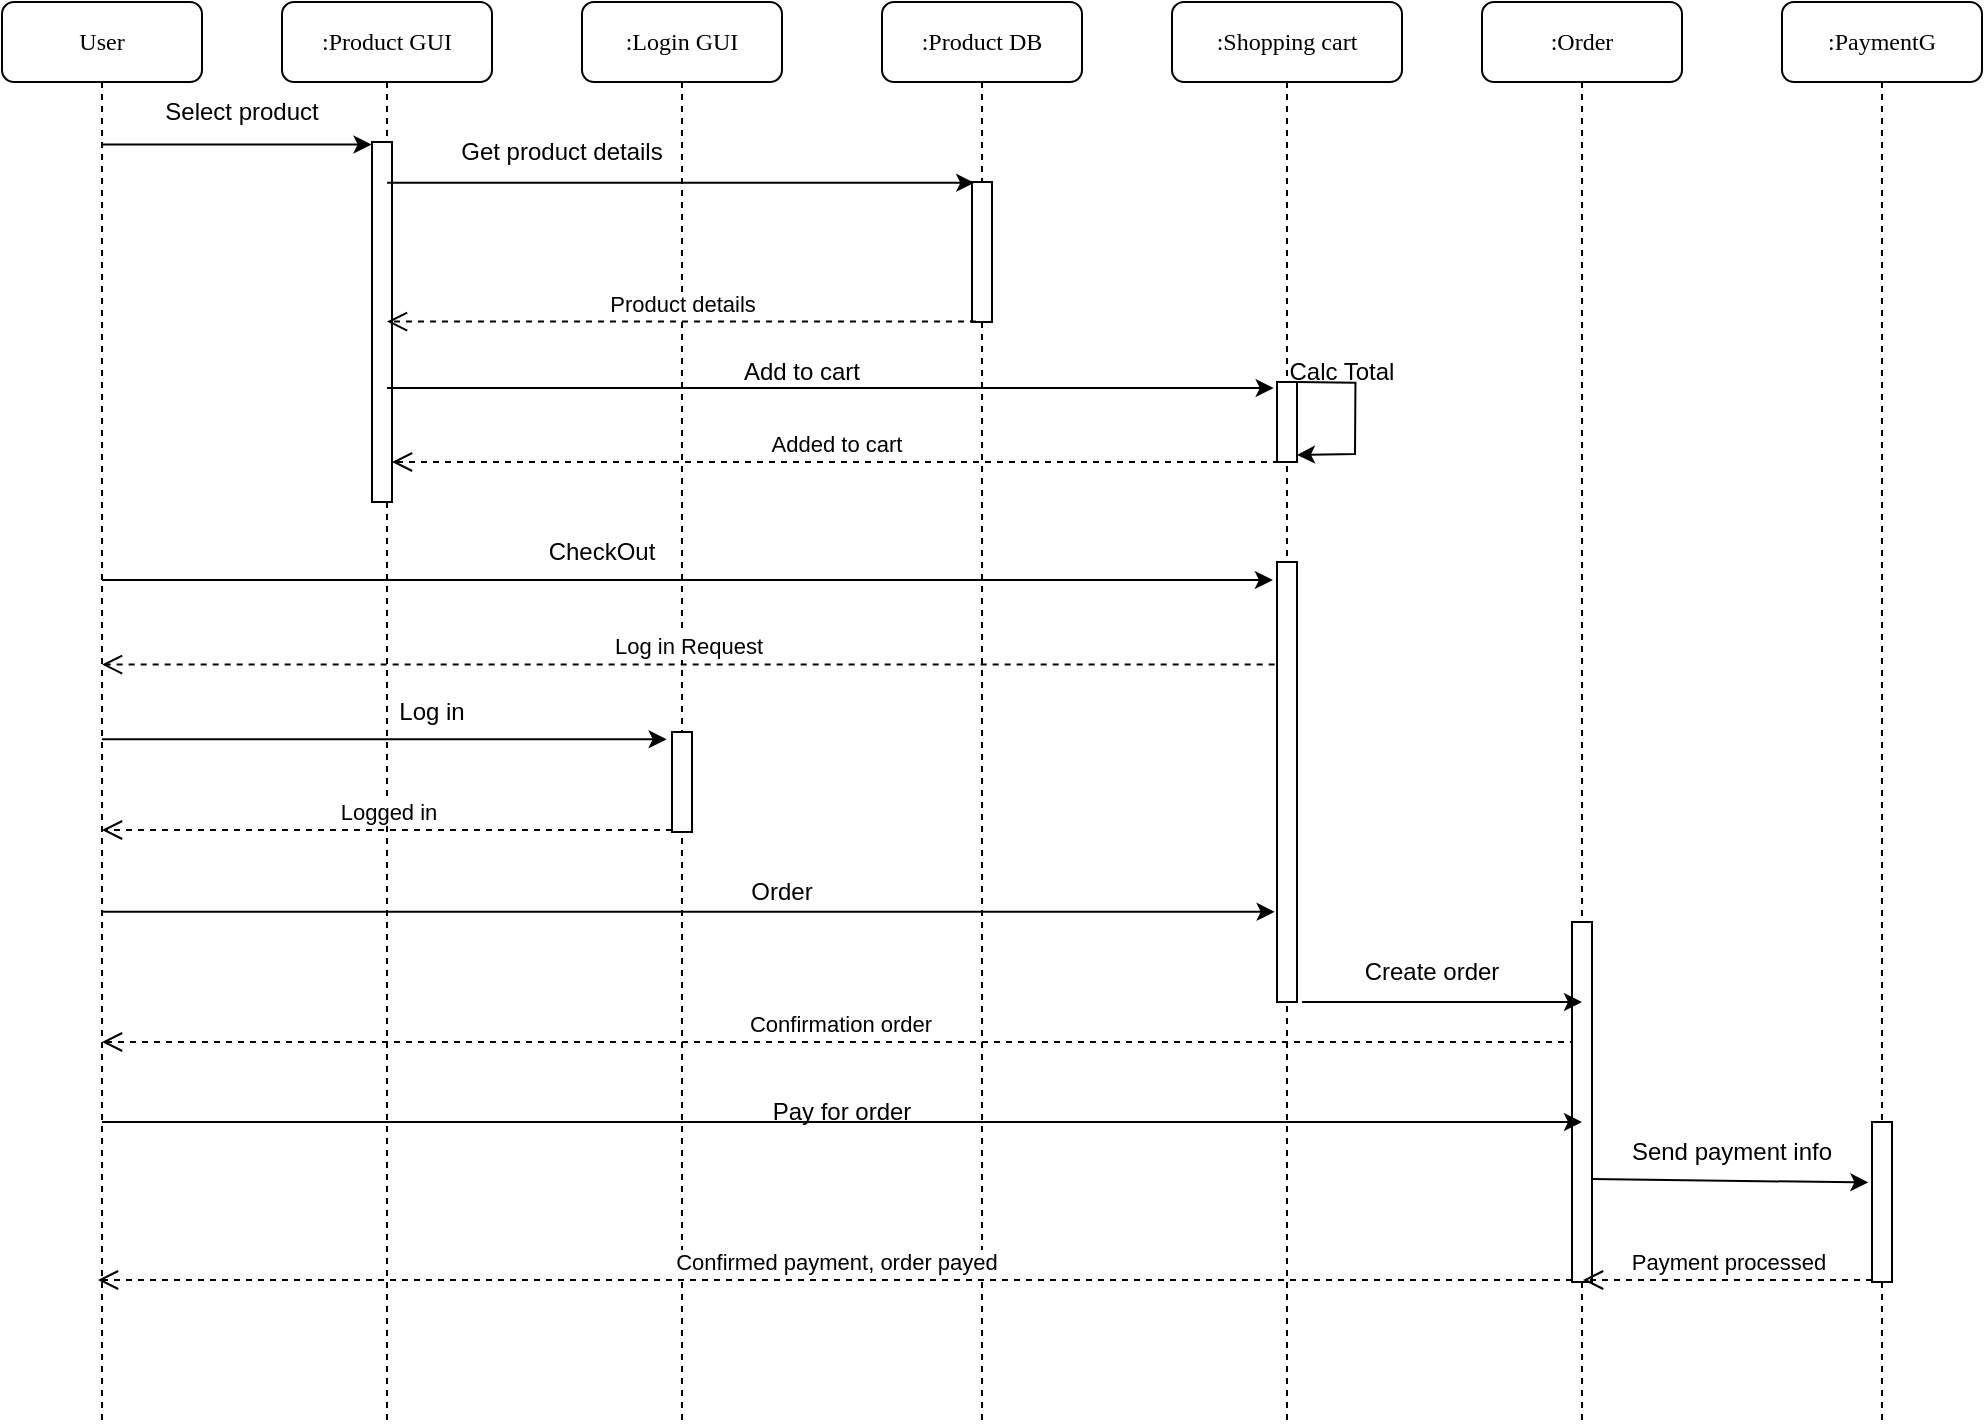 <mxfile version="24.0.5" type="device">
  <diagram name="Page-1" id="13e1069c-82ec-6db2-03f1-153e76fe0fe0">
    <mxGraphModel dx="1290" dy="565" grid="1" gridSize="10" guides="1" tooltips="1" connect="1" arrows="1" fold="1" page="1" pageScale="1" pageWidth="1100" pageHeight="850" background="none" math="0" shadow="0">
      <root>
        <mxCell id="0" />
        <mxCell id="1" parent="0" />
        <mxCell id="7baba1c4bc27f4b0-2" value=":Product GUI" style="shape=umlLifeline;perimeter=lifelinePerimeter;whiteSpace=wrap;html=1;container=1;collapsible=0;recursiveResize=0;outlineConnect=0;rounded=1;shadow=0;comic=0;labelBackgroundColor=none;strokeWidth=1;fontFamily=Verdana;fontSize=12;align=center;" parent="1" vertex="1">
          <mxGeometry x="140" y="10" width="105" height="710" as="geometry" />
        </mxCell>
        <mxCell id="7baba1c4bc27f4b0-10" value="" style="html=1;points=[];perimeter=orthogonalPerimeter;rounded=0;shadow=0;comic=0;labelBackgroundColor=none;strokeWidth=1;fontFamily=Verdana;fontSize=12;align=center;" parent="7baba1c4bc27f4b0-2" vertex="1">
          <mxGeometry x="45" y="70" width="10" height="180" as="geometry" />
        </mxCell>
        <mxCell id="1-Y8amdZOllasoy7tF9g-21" value="Log in" style="text;html=1;align=center;verticalAlign=middle;whiteSpace=wrap;rounded=0;" parent="7baba1c4bc27f4b0-2" vertex="1">
          <mxGeometry x="45" y="340" width="60" height="30" as="geometry" />
        </mxCell>
        <mxCell id="7baba1c4bc27f4b0-3" value=":Login GUI" style="shape=umlLifeline;perimeter=lifelinePerimeter;whiteSpace=wrap;html=1;container=1;collapsible=0;recursiveResize=0;outlineConnect=0;rounded=1;shadow=0;comic=0;labelBackgroundColor=none;strokeWidth=1;fontFamily=Verdana;fontSize=12;align=center;" parent="1" vertex="1">
          <mxGeometry x="290" y="10" width="100" height="710" as="geometry" />
        </mxCell>
        <mxCell id="1-Y8amdZOllasoy7tF9g-5" value="Get product details" style="text;html=1;align=center;verticalAlign=middle;whiteSpace=wrap;rounded=0;" parent="7baba1c4bc27f4b0-3" vertex="1">
          <mxGeometry x="-70" y="60" width="120" height="30" as="geometry" />
        </mxCell>
        <mxCell id="1-Y8amdZOllasoy7tF9g-17" value="CheckOut" style="text;html=1;align=center;verticalAlign=middle;whiteSpace=wrap;rounded=0;" parent="7baba1c4bc27f4b0-3" vertex="1">
          <mxGeometry x="-20" y="260" width="60" height="30" as="geometry" />
        </mxCell>
        <mxCell id="1-Y8amdZOllasoy7tF9g-19" value="" style="html=1;points=[];perimeter=orthogonalPerimeter;rounded=0;shadow=0;comic=0;labelBackgroundColor=none;strokeWidth=1;fontFamily=Verdana;fontSize=12;align=center;" parent="7baba1c4bc27f4b0-3" vertex="1">
          <mxGeometry x="45" y="365" width="10" height="50" as="geometry" />
        </mxCell>
        <mxCell id="7baba1c4bc27f4b0-4" value=":Product DB" style="shape=umlLifeline;perimeter=lifelinePerimeter;whiteSpace=wrap;html=1;container=1;collapsible=0;recursiveResize=0;outlineConnect=0;rounded=1;shadow=0;comic=0;labelBackgroundColor=none;strokeWidth=1;fontFamily=Verdana;fontSize=12;align=center;" parent="1" vertex="1">
          <mxGeometry x="440" y="10" width="100" height="710" as="geometry" />
        </mxCell>
        <mxCell id="1-Y8amdZOllasoy7tF9g-3" value="" style="html=1;points=[];perimeter=orthogonalPerimeter;rounded=0;shadow=0;comic=0;labelBackgroundColor=none;strokeWidth=1;fontFamily=Verdana;fontSize=12;align=center;" parent="7baba1c4bc27f4b0-4" vertex="1">
          <mxGeometry x="45" y="90" width="10" height="70" as="geometry" />
        </mxCell>
        <mxCell id="vUZcVJpRE8oF_uYDOGrR-10" value="Confirmed payment, order payed" style="html=1;verticalAlign=bottom;endArrow=open;dashed=1;endSize=8;curved=0;rounded=0;exitX=-0.117;exitY=0.233;exitDx=0;exitDy=0;exitPerimeter=0;" edge="1" parent="7baba1c4bc27f4b0-4">
          <mxGeometry relative="1" as="geometry">
            <mxPoint x="345" y="639" as="sourcePoint" />
            <mxPoint x="-392" y="639" as="targetPoint" />
          </mxGeometry>
        </mxCell>
        <mxCell id="7baba1c4bc27f4b0-5" value=":Shopping cart" style="shape=umlLifeline;perimeter=lifelinePerimeter;whiteSpace=wrap;html=1;container=1;collapsible=0;recursiveResize=0;outlineConnect=0;rounded=1;shadow=0;comic=0;labelBackgroundColor=none;strokeWidth=1;fontFamily=Verdana;fontSize=12;align=center;" parent="1" vertex="1">
          <mxGeometry x="585" y="10" width="115" height="710" as="geometry" />
        </mxCell>
        <mxCell id="1-Y8amdZOllasoy7tF9g-7" value="" style="html=1;points=[];perimeter=orthogonalPerimeter;rounded=0;shadow=0;comic=0;labelBackgroundColor=none;strokeWidth=1;fontFamily=Verdana;fontSize=12;align=center;" parent="7baba1c4bc27f4b0-5" vertex="1">
          <mxGeometry x="52.5" y="190" width="10" height="40" as="geometry" />
        </mxCell>
        <mxCell id="1-Y8amdZOllasoy7tF9g-11" value="Added to cart" style="html=1;verticalAlign=bottom;endArrow=open;dashed=1;endSize=8;curved=0;rounded=0;" parent="7baba1c4bc27f4b0-5" edge="1">
          <mxGeometry relative="1" as="geometry">
            <mxPoint x="53.5" y="230" as="sourcePoint" />
            <mxPoint x="-390" y="230" as="targetPoint" />
          </mxGeometry>
        </mxCell>
        <mxCell id="1-Y8amdZOllasoy7tF9g-12" value="" style="endArrow=classic;html=1;rounded=0;exitX=1.078;exitY=0.067;exitDx=0;exitDy=0;exitPerimeter=0;entryX=1.078;entryY=0.978;entryDx=0;entryDy=0;entryPerimeter=0;" parent="7baba1c4bc27f4b0-5" edge="1">
          <mxGeometry width="50" height="50" relative="1" as="geometry">
            <mxPoint x="62.5" y="190.0" as="sourcePoint" />
            <mxPoint x="62.5" y="226.44" as="targetPoint" />
            <Array as="points">
              <mxPoint x="91.72" y="190.32" />
              <mxPoint x="91.5" y="226" />
            </Array>
          </mxGeometry>
        </mxCell>
        <mxCell id="1-Y8amdZOllasoy7tF9g-14" value="Calc Total" style="text;html=1;align=center;verticalAlign=middle;whiteSpace=wrap;rounded=0;" parent="7baba1c4bc27f4b0-5" vertex="1">
          <mxGeometry x="55" y="170" width="60" height="30" as="geometry" />
        </mxCell>
        <mxCell id="1-Y8amdZOllasoy7tF9g-15" value="" style="html=1;points=[];perimeter=orthogonalPerimeter;rounded=0;shadow=0;comic=0;labelBackgroundColor=none;strokeWidth=1;fontFamily=Verdana;fontSize=12;align=center;" parent="7baba1c4bc27f4b0-5" vertex="1">
          <mxGeometry x="52.5" y="280" width="10" height="220" as="geometry" />
        </mxCell>
        <mxCell id="1-Y8amdZOllasoy7tF9g-30" value="Confirmation order" style="html=1;verticalAlign=bottom;endArrow=open;dashed=1;endSize=8;curved=0;rounded=0;exitX=-0.117;exitY=0.233;exitDx=0;exitDy=0;exitPerimeter=0;" parent="7baba1c4bc27f4b0-5" target="7baba1c4bc27f4b0-8" edge="1">
          <mxGeometry relative="1" as="geometry">
            <mxPoint x="202" y="520" as="sourcePoint" />
            <mxPoint x="-385" y="520" as="targetPoint" />
          </mxGeometry>
        </mxCell>
        <mxCell id="7baba1c4bc27f4b0-7" value=":Order" style="shape=umlLifeline;perimeter=lifelinePerimeter;whiteSpace=wrap;html=1;container=1;collapsible=0;recursiveResize=0;outlineConnect=0;rounded=1;shadow=0;comic=0;labelBackgroundColor=none;strokeWidth=1;fontFamily=Verdana;fontSize=12;align=center;" parent="1" vertex="1">
          <mxGeometry x="740" y="10" width="100" height="710" as="geometry" />
        </mxCell>
        <mxCell id="1-Y8amdZOllasoy7tF9g-26" value="" style="html=1;points=[];perimeter=orthogonalPerimeter;rounded=0;shadow=0;comic=0;labelBackgroundColor=none;strokeWidth=1;fontFamily=Verdana;fontSize=12;align=center;" parent="7baba1c4bc27f4b0-7" vertex="1">
          <mxGeometry x="45" y="460" width="10" height="180" as="geometry" />
        </mxCell>
        <mxCell id="7baba1c4bc27f4b0-8" value="User" style="shape=umlLifeline;perimeter=lifelinePerimeter;whiteSpace=wrap;html=1;container=1;collapsible=0;recursiveResize=0;outlineConnect=0;rounded=1;shadow=0;comic=0;labelBackgroundColor=none;strokeWidth=1;fontFamily=Verdana;fontSize=12;align=center;" parent="1" vertex="1">
          <mxGeometry y="10" width="100" height="710" as="geometry" />
        </mxCell>
        <mxCell id="1-Y8amdZOllasoy7tF9g-1" value="" style="endArrow=classic;html=1;rounded=0;entryX=-0.022;entryY=0.007;entryDx=0;entryDy=0;entryPerimeter=0;" parent="1" source="7baba1c4bc27f4b0-8" target="7baba1c4bc27f4b0-10" edge="1">
          <mxGeometry width="50" height="50" relative="1" as="geometry">
            <mxPoint x="480" y="340" as="sourcePoint" />
            <mxPoint x="530" y="290" as="targetPoint" />
          </mxGeometry>
        </mxCell>
        <mxCell id="1-Y8amdZOllasoy7tF9g-2" value="Select product" style="text;html=1;align=center;verticalAlign=middle;whiteSpace=wrap;rounded=0;" parent="1" vertex="1">
          <mxGeometry x="70" y="50" width="100" height="30" as="geometry" />
        </mxCell>
        <mxCell id="1-Y8amdZOllasoy7tF9g-4" value="" style="endArrow=classic;html=1;rounded=0;entryX=0.111;entryY=0.006;entryDx=0;entryDy=0;entryPerimeter=0;" parent="1" source="7baba1c4bc27f4b0-2" target="1-Y8amdZOllasoy7tF9g-3" edge="1">
          <mxGeometry width="50" height="50" relative="1" as="geometry">
            <mxPoint x="480" y="340" as="sourcePoint" />
            <mxPoint x="530" y="290" as="targetPoint" />
          </mxGeometry>
        </mxCell>
        <mxCell id="1-Y8amdZOllasoy7tF9g-6" value="Product details" style="html=1;verticalAlign=bottom;endArrow=open;dashed=1;endSize=8;curved=0;rounded=0;exitX=0.2;exitY=0.997;exitDx=0;exitDy=0;exitPerimeter=0;" parent="1" source="1-Y8amdZOllasoy7tF9g-3" target="7baba1c4bc27f4b0-2" edge="1">
          <mxGeometry relative="1" as="geometry">
            <mxPoint x="550" y="320" as="sourcePoint" />
            <mxPoint x="470" y="320" as="targetPoint" />
          </mxGeometry>
        </mxCell>
        <mxCell id="1-Y8amdZOllasoy7tF9g-9" value="" style="endArrow=classic;html=1;rounded=0;entryX=-0.167;entryY=0.076;entryDx=0;entryDy=0;entryPerimeter=0;" parent="1" source="7baba1c4bc27f4b0-2" target="1-Y8amdZOllasoy7tF9g-7" edge="1">
          <mxGeometry width="50" height="50" relative="1" as="geometry">
            <mxPoint x="194" y="210" as="sourcePoint" />
            <mxPoint x="486" y="211" as="targetPoint" />
          </mxGeometry>
        </mxCell>
        <mxCell id="1-Y8amdZOllasoy7tF9g-10" value="Add to cart" style="text;html=1;align=center;verticalAlign=middle;whiteSpace=wrap;rounded=0;" parent="1" vertex="1">
          <mxGeometry x="340" y="180" width="120" height="30" as="geometry" />
        </mxCell>
        <mxCell id="1-Y8amdZOllasoy7tF9g-16" value="" style="endArrow=classic;html=1;rounded=0;entryX=-0.206;entryY=0.041;entryDx=0;entryDy=0;entryPerimeter=0;" parent="1" source="7baba1c4bc27f4b0-8" target="1-Y8amdZOllasoy7tF9g-15" edge="1">
          <mxGeometry width="50" height="50" relative="1" as="geometry">
            <mxPoint x="480" y="340" as="sourcePoint" />
            <mxPoint x="530" y="290" as="targetPoint" />
          </mxGeometry>
        </mxCell>
        <mxCell id="1-Y8amdZOllasoy7tF9g-18" value="Log in Request" style="html=1;verticalAlign=bottom;endArrow=open;dashed=1;endSize=8;curved=0;rounded=0;exitX=-0.117;exitY=0.233;exitDx=0;exitDy=0;exitPerimeter=0;" parent="1" source="1-Y8amdZOllasoy7tF9g-15" target="7baba1c4bc27f4b0-8" edge="1">
          <mxGeometry relative="1" as="geometry">
            <mxPoint x="637.5" y="350" as="sourcePoint" />
            <mxPoint x="194" y="350" as="targetPoint" />
          </mxGeometry>
        </mxCell>
        <mxCell id="1-Y8amdZOllasoy7tF9g-20" value="" style="endArrow=classic;html=1;rounded=0;entryX=-0.267;entryY=0.073;entryDx=0;entryDy=0;entryPerimeter=0;" parent="1" source="7baba1c4bc27f4b0-8" target="1-Y8amdZOllasoy7tF9g-19" edge="1">
          <mxGeometry width="50" height="50" relative="1" as="geometry">
            <mxPoint x="59" y="390" as="sourcePoint" />
            <mxPoint x="645" y="390" as="targetPoint" />
          </mxGeometry>
        </mxCell>
        <mxCell id="1-Y8amdZOllasoy7tF9g-22" value="Logged in" style="html=1;verticalAlign=bottom;endArrow=open;dashed=1;endSize=8;curved=0;rounded=0;exitX=0;exitY=0.98;exitDx=0;exitDy=0;exitPerimeter=0;" parent="1" source="1-Y8amdZOllasoy7tF9g-19" target="7baba1c4bc27f4b0-8" edge="1">
          <mxGeometry relative="1" as="geometry">
            <mxPoint x="637.5" y="410" as="sourcePoint" />
            <mxPoint x="50.5" y="410" as="targetPoint" />
          </mxGeometry>
        </mxCell>
        <mxCell id="1-Y8amdZOllasoy7tF9g-23" value="" style="endArrow=classic;html=1;rounded=0;entryX=-0.117;entryY=0.795;entryDx=0;entryDy=0;entryPerimeter=0;" parent="1" source="7baba1c4bc27f4b0-8" target="1-Y8amdZOllasoy7tF9g-15" edge="1">
          <mxGeometry width="50" height="50" relative="1" as="geometry">
            <mxPoint x="480" y="330" as="sourcePoint" />
            <mxPoint x="530" y="280" as="targetPoint" />
          </mxGeometry>
        </mxCell>
        <mxCell id="1-Y8amdZOllasoy7tF9g-24" value="Order" style="text;html=1;align=center;verticalAlign=middle;whiteSpace=wrap;rounded=0;" parent="1" vertex="1">
          <mxGeometry x="350" y="440" width="80" height="30" as="geometry" />
        </mxCell>
        <mxCell id="1-Y8amdZOllasoy7tF9g-25" value=":PaymentG" style="shape=umlLifeline;perimeter=lifelinePerimeter;whiteSpace=wrap;html=1;container=1;collapsible=0;recursiveResize=0;outlineConnect=0;rounded=1;shadow=0;comic=0;labelBackgroundColor=none;strokeWidth=1;fontFamily=Verdana;fontSize=12;align=center;" parent="1" vertex="1">
          <mxGeometry x="890" y="10" width="100" height="710" as="geometry" />
        </mxCell>
        <mxCell id="vUZcVJpRE8oF_uYDOGrR-3" value="" style="html=1;points=[];perimeter=orthogonalPerimeter;rounded=0;shadow=0;comic=0;labelBackgroundColor=none;strokeWidth=1;fontFamily=Verdana;fontSize=12;align=center;" vertex="1" parent="1-Y8amdZOllasoy7tF9g-25">
          <mxGeometry x="45" y="560" width="10" height="80" as="geometry" />
        </mxCell>
        <mxCell id="vUZcVJpRE8oF_uYDOGrR-8" value="Payment processed" style="html=1;verticalAlign=bottom;endArrow=open;dashed=1;endSize=8;curved=0;rounded=0;exitX=-0.1;exitY=0.848;exitDx=0;exitDy=0;exitPerimeter=0;" edge="1" parent="1-Y8amdZOllasoy7tF9g-25">
          <mxGeometry relative="1" as="geometry">
            <mxPoint x="45" y="639.0" as="sourcePoint" />
            <mxPoint x="-99.5" y="639.0" as="targetPoint" />
          </mxGeometry>
        </mxCell>
        <mxCell id="1-Y8amdZOllasoy7tF9g-27" value="" style="endArrow=classic;html=1;rounded=0;" parent="1" edge="1">
          <mxGeometry width="50" height="50" relative="1" as="geometry">
            <mxPoint x="650" y="510" as="sourcePoint" />
            <mxPoint x="790" y="510" as="targetPoint" />
          </mxGeometry>
        </mxCell>
        <mxCell id="1-Y8amdZOllasoy7tF9g-29" value="Create order" style="text;html=1;align=center;verticalAlign=middle;whiteSpace=wrap;rounded=0;" parent="1" vertex="1">
          <mxGeometry x="645" y="480" width="140" height="30" as="geometry" />
        </mxCell>
        <mxCell id="vUZcVJpRE8oF_uYDOGrR-2" value="" style="endArrow=classic;html=1;rounded=0;" edge="1" parent="1" source="7baba1c4bc27f4b0-8">
          <mxGeometry width="50" height="50" relative="1" as="geometry">
            <mxPoint x="520" y="520" as="sourcePoint" />
            <mxPoint x="790" y="570" as="targetPoint" />
          </mxGeometry>
        </mxCell>
        <mxCell id="vUZcVJpRE8oF_uYDOGrR-5" value="Pay for order" style="text;html=1;align=center;verticalAlign=middle;whiteSpace=wrap;rounded=0;" vertex="1" parent="1">
          <mxGeometry x="380" y="550" width="80" height="30" as="geometry" />
        </mxCell>
        <mxCell id="vUZcVJpRE8oF_uYDOGrR-6" value="" style="endArrow=classic;html=1;rounded=0;exitX=0.98;exitY=0.714;exitDx=0;exitDy=0;exitPerimeter=0;entryX=-0.18;entryY=0.378;entryDx=0;entryDy=0;entryPerimeter=0;" edge="1" parent="1" source="1-Y8amdZOllasoy7tF9g-26" target="vUZcVJpRE8oF_uYDOGrR-3">
          <mxGeometry width="50" height="50" relative="1" as="geometry">
            <mxPoint x="789.5" y="550" as="sourcePoint" />
            <mxPoint x="935" y="550" as="targetPoint" />
          </mxGeometry>
        </mxCell>
        <mxCell id="vUZcVJpRE8oF_uYDOGrR-7" value="Send payment info" style="text;html=1;align=center;verticalAlign=middle;whiteSpace=wrap;rounded=0;" vertex="1" parent="1">
          <mxGeometry x="810" y="570" width="110" height="30" as="geometry" />
        </mxCell>
      </root>
    </mxGraphModel>
  </diagram>
</mxfile>
